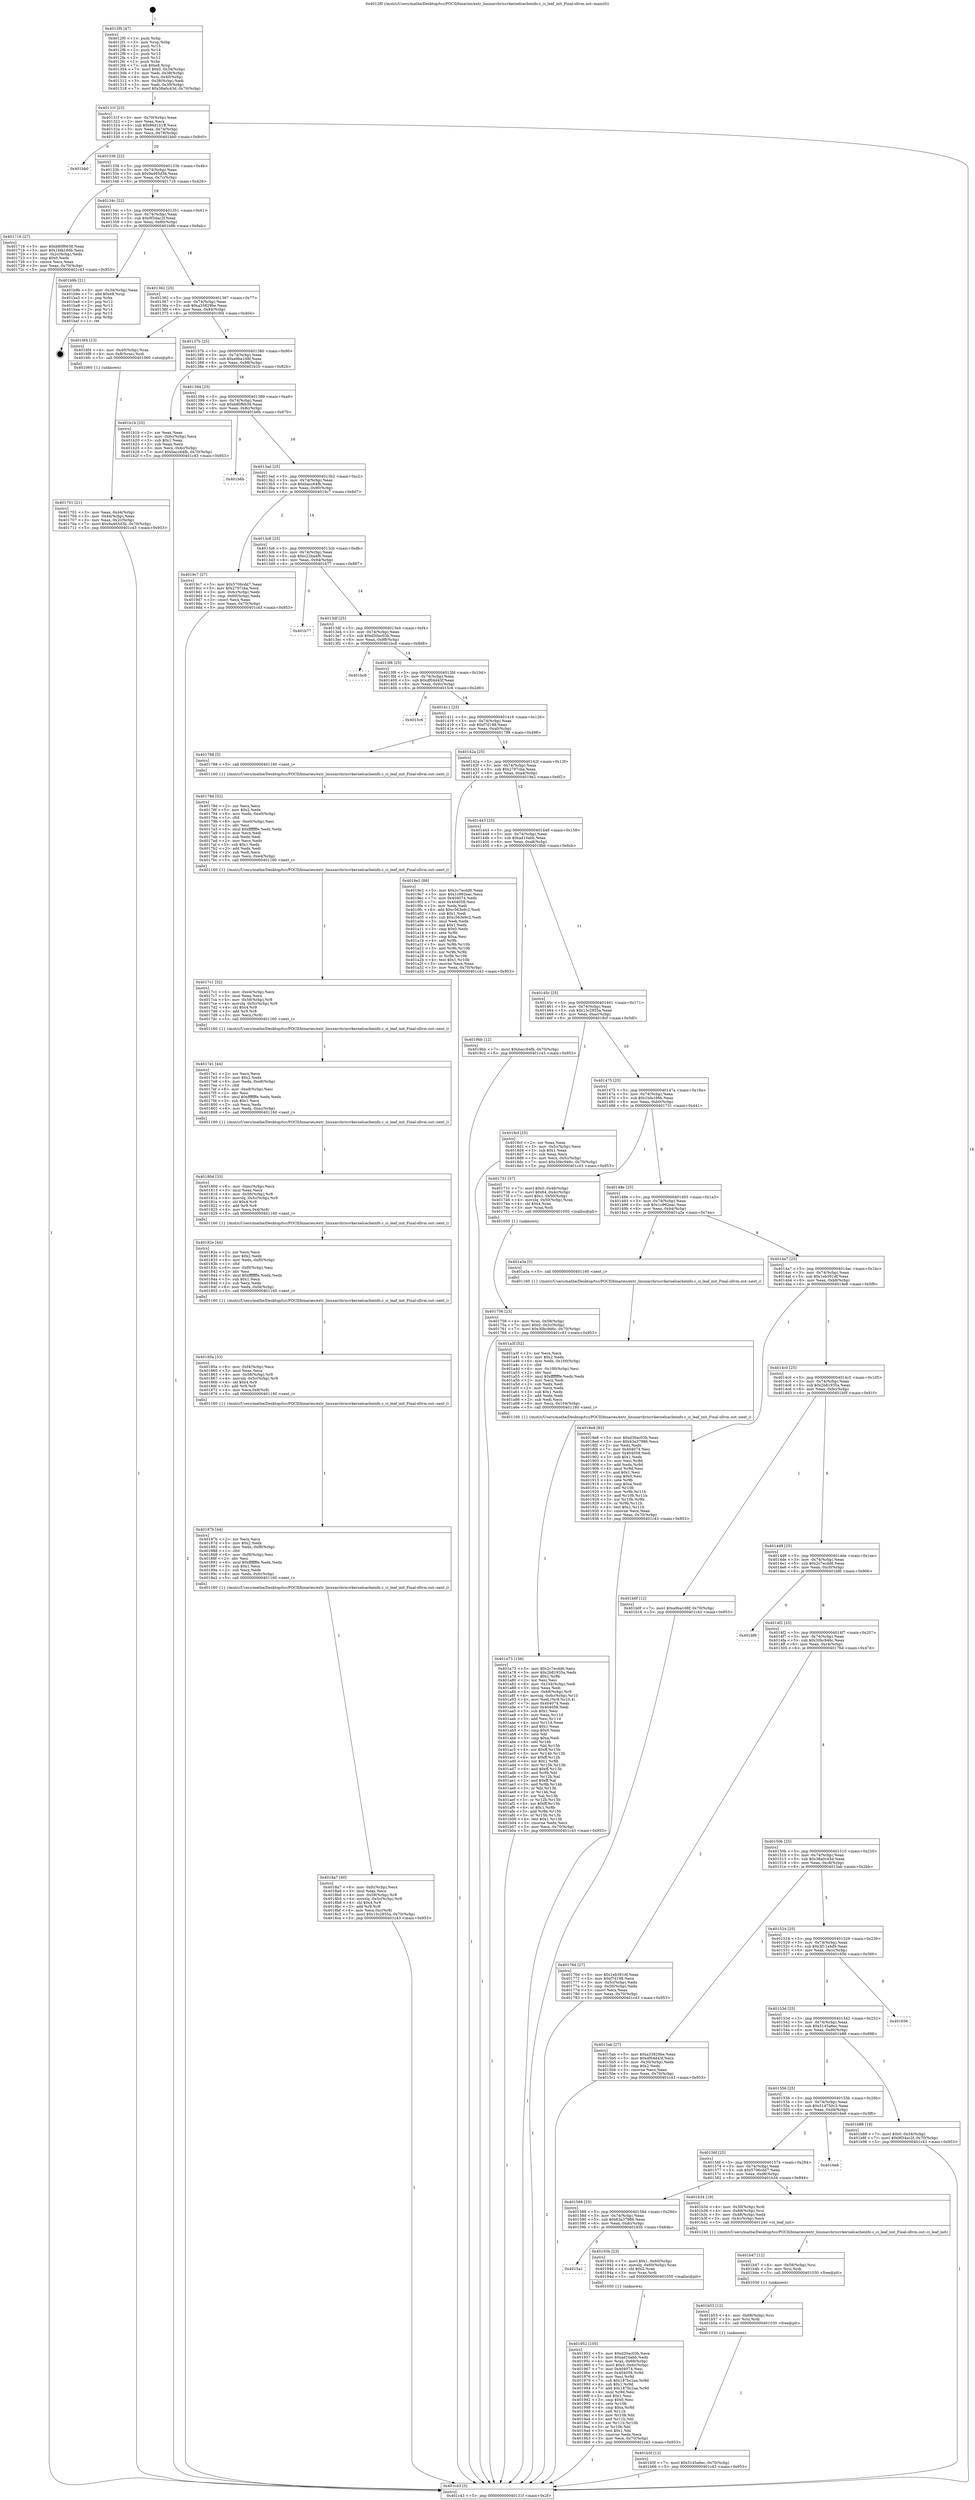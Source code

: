 digraph "0x4012f0" {
  label = "0x4012f0 (/mnt/c/Users/mathe/Desktop/tcc/POCII/binaries/extr_linuxarchriscvkernelcacheinfo.c_ci_leaf_init_Final-ollvm.out::main(0))"
  labelloc = "t"
  node[shape=record]

  Entry [label="",width=0.3,height=0.3,shape=circle,fillcolor=black,style=filled]
  "0x40131f" [label="{
     0x40131f [23]\l
     | [instrs]\l
     &nbsp;&nbsp;0x40131f \<+3\>: mov -0x70(%rbp),%eax\l
     &nbsp;&nbsp;0x401322 \<+2\>: mov %eax,%ecx\l
     &nbsp;&nbsp;0x401324 \<+6\>: sub $0x86d1b1ff,%ecx\l
     &nbsp;&nbsp;0x40132a \<+3\>: mov %eax,-0x74(%rbp)\l
     &nbsp;&nbsp;0x40132d \<+3\>: mov %ecx,-0x78(%rbp)\l
     &nbsp;&nbsp;0x401330 \<+6\>: je 0000000000401bb0 \<main+0x8c0\>\l
  }"]
  "0x401bb0" [label="{
     0x401bb0\l
  }", style=dashed]
  "0x401336" [label="{
     0x401336 [22]\l
     | [instrs]\l
     &nbsp;&nbsp;0x401336 \<+5\>: jmp 000000000040133b \<main+0x4b\>\l
     &nbsp;&nbsp;0x40133b \<+3\>: mov -0x74(%rbp),%eax\l
     &nbsp;&nbsp;0x40133e \<+5\>: sub $0x9a465d3b,%eax\l
     &nbsp;&nbsp;0x401343 \<+3\>: mov %eax,-0x7c(%rbp)\l
     &nbsp;&nbsp;0x401346 \<+6\>: je 0000000000401716 \<main+0x426\>\l
  }"]
  Exit [label="",width=0.3,height=0.3,shape=circle,fillcolor=black,style=filled,peripheries=2]
  "0x401716" [label="{
     0x401716 [27]\l
     | [instrs]\l
     &nbsp;&nbsp;0x401716 \<+5\>: mov $0xb80f6638,%eax\l
     &nbsp;&nbsp;0x40171b \<+5\>: mov $0x1bfa166b,%ecx\l
     &nbsp;&nbsp;0x401720 \<+3\>: mov -0x2c(%rbp),%edx\l
     &nbsp;&nbsp;0x401723 \<+3\>: cmp $0x0,%edx\l
     &nbsp;&nbsp;0x401726 \<+3\>: cmove %ecx,%eax\l
     &nbsp;&nbsp;0x401729 \<+3\>: mov %eax,-0x70(%rbp)\l
     &nbsp;&nbsp;0x40172c \<+5\>: jmp 0000000000401c43 \<main+0x953\>\l
  }"]
  "0x40134c" [label="{
     0x40134c [22]\l
     | [instrs]\l
     &nbsp;&nbsp;0x40134c \<+5\>: jmp 0000000000401351 \<main+0x61\>\l
     &nbsp;&nbsp;0x401351 \<+3\>: mov -0x74(%rbp),%eax\l
     &nbsp;&nbsp;0x401354 \<+5\>: sub $0x9f34ac2f,%eax\l
     &nbsp;&nbsp;0x401359 \<+3\>: mov %eax,-0x80(%rbp)\l
     &nbsp;&nbsp;0x40135c \<+6\>: je 0000000000401b9b \<main+0x8ab\>\l
  }"]
  "0x401b5f" [label="{
     0x401b5f [12]\l
     | [instrs]\l
     &nbsp;&nbsp;0x401b5f \<+7\>: movl $0x5145a6ec,-0x70(%rbp)\l
     &nbsp;&nbsp;0x401b66 \<+5\>: jmp 0000000000401c43 \<main+0x953\>\l
  }"]
  "0x401b9b" [label="{
     0x401b9b [21]\l
     | [instrs]\l
     &nbsp;&nbsp;0x401b9b \<+3\>: mov -0x34(%rbp),%eax\l
     &nbsp;&nbsp;0x401b9e \<+7\>: add $0xe8,%rsp\l
     &nbsp;&nbsp;0x401ba5 \<+1\>: pop %rbx\l
     &nbsp;&nbsp;0x401ba6 \<+2\>: pop %r12\l
     &nbsp;&nbsp;0x401ba8 \<+2\>: pop %r13\l
     &nbsp;&nbsp;0x401baa \<+2\>: pop %r14\l
     &nbsp;&nbsp;0x401bac \<+2\>: pop %r15\l
     &nbsp;&nbsp;0x401bae \<+1\>: pop %rbp\l
     &nbsp;&nbsp;0x401baf \<+1\>: ret\l
  }"]
  "0x401362" [label="{
     0x401362 [25]\l
     | [instrs]\l
     &nbsp;&nbsp;0x401362 \<+5\>: jmp 0000000000401367 \<main+0x77\>\l
     &nbsp;&nbsp;0x401367 \<+3\>: mov -0x74(%rbp),%eax\l
     &nbsp;&nbsp;0x40136a \<+5\>: sub $0xa33829be,%eax\l
     &nbsp;&nbsp;0x40136f \<+6\>: mov %eax,-0x84(%rbp)\l
     &nbsp;&nbsp;0x401375 \<+6\>: je 00000000004016f4 \<main+0x404\>\l
  }"]
  "0x401b53" [label="{
     0x401b53 [12]\l
     | [instrs]\l
     &nbsp;&nbsp;0x401b53 \<+4\>: mov -0x68(%rbp),%rsi\l
     &nbsp;&nbsp;0x401b57 \<+3\>: mov %rsi,%rdi\l
     &nbsp;&nbsp;0x401b5a \<+5\>: call 0000000000401030 \<free@plt\>\l
     | [calls]\l
     &nbsp;&nbsp;0x401030 \{1\} (unknown)\l
  }"]
  "0x4016f4" [label="{
     0x4016f4 [13]\l
     | [instrs]\l
     &nbsp;&nbsp;0x4016f4 \<+4\>: mov -0x40(%rbp),%rax\l
     &nbsp;&nbsp;0x4016f8 \<+4\>: mov 0x8(%rax),%rdi\l
     &nbsp;&nbsp;0x4016fc \<+5\>: call 0000000000401060 \<atoi@plt\>\l
     | [calls]\l
     &nbsp;&nbsp;0x401060 \{1\} (unknown)\l
  }"]
  "0x40137b" [label="{
     0x40137b [25]\l
     | [instrs]\l
     &nbsp;&nbsp;0x40137b \<+5\>: jmp 0000000000401380 \<main+0x90\>\l
     &nbsp;&nbsp;0x401380 \<+3\>: mov -0x74(%rbp),%eax\l
     &nbsp;&nbsp;0x401383 \<+5\>: sub $0xa9ba168f,%eax\l
     &nbsp;&nbsp;0x401388 \<+6\>: mov %eax,-0x88(%rbp)\l
     &nbsp;&nbsp;0x40138e \<+6\>: je 0000000000401b1b \<main+0x82b\>\l
  }"]
  "0x401b47" [label="{
     0x401b47 [12]\l
     | [instrs]\l
     &nbsp;&nbsp;0x401b47 \<+4\>: mov -0x58(%rbp),%rsi\l
     &nbsp;&nbsp;0x401b4b \<+3\>: mov %rsi,%rdi\l
     &nbsp;&nbsp;0x401b4e \<+5\>: call 0000000000401030 \<free@plt\>\l
     | [calls]\l
     &nbsp;&nbsp;0x401030 \{1\} (unknown)\l
  }"]
  "0x401b1b" [label="{
     0x401b1b [25]\l
     | [instrs]\l
     &nbsp;&nbsp;0x401b1b \<+2\>: xor %eax,%eax\l
     &nbsp;&nbsp;0x401b1d \<+3\>: mov -0x6c(%rbp),%ecx\l
     &nbsp;&nbsp;0x401b20 \<+3\>: sub $0x1,%eax\l
     &nbsp;&nbsp;0x401b23 \<+2\>: sub %eax,%ecx\l
     &nbsp;&nbsp;0x401b25 \<+3\>: mov %ecx,-0x6c(%rbp)\l
     &nbsp;&nbsp;0x401b28 \<+7\>: movl $0xbacc64fb,-0x70(%rbp)\l
     &nbsp;&nbsp;0x401b2f \<+5\>: jmp 0000000000401c43 \<main+0x953\>\l
  }"]
  "0x401394" [label="{
     0x401394 [25]\l
     | [instrs]\l
     &nbsp;&nbsp;0x401394 \<+5\>: jmp 0000000000401399 \<main+0xa9\>\l
     &nbsp;&nbsp;0x401399 \<+3\>: mov -0x74(%rbp),%eax\l
     &nbsp;&nbsp;0x40139c \<+5\>: sub $0xb80f6638,%eax\l
     &nbsp;&nbsp;0x4013a1 \<+6\>: mov %eax,-0x8c(%rbp)\l
     &nbsp;&nbsp;0x4013a7 \<+6\>: je 0000000000401b6b \<main+0x87b\>\l
  }"]
  "0x401a73" [label="{
     0x401a73 [156]\l
     | [instrs]\l
     &nbsp;&nbsp;0x401a73 \<+5\>: mov $0x2c7ecdd6,%ecx\l
     &nbsp;&nbsp;0x401a78 \<+5\>: mov $0x2b81935a,%edx\l
     &nbsp;&nbsp;0x401a7d \<+3\>: mov $0x1,%r8b\l
     &nbsp;&nbsp;0x401a80 \<+2\>: xor %esi,%esi\l
     &nbsp;&nbsp;0x401a82 \<+6\>: mov -0x104(%rbp),%edi\l
     &nbsp;&nbsp;0x401a88 \<+3\>: imul %eax,%edi\l
     &nbsp;&nbsp;0x401a8b \<+4\>: mov -0x68(%rbp),%r9\l
     &nbsp;&nbsp;0x401a8f \<+4\>: movslq -0x6c(%rbp),%r10\l
     &nbsp;&nbsp;0x401a93 \<+4\>: mov %edi,(%r9,%r10,4)\l
     &nbsp;&nbsp;0x401a97 \<+7\>: mov 0x404074,%eax\l
     &nbsp;&nbsp;0x401a9e \<+7\>: mov 0x404058,%edi\l
     &nbsp;&nbsp;0x401aa5 \<+3\>: sub $0x1,%esi\l
     &nbsp;&nbsp;0x401aa8 \<+3\>: mov %eax,%r11d\l
     &nbsp;&nbsp;0x401aab \<+3\>: add %esi,%r11d\l
     &nbsp;&nbsp;0x401aae \<+4\>: imul %r11d,%eax\l
     &nbsp;&nbsp;0x401ab2 \<+3\>: and $0x1,%eax\l
     &nbsp;&nbsp;0x401ab5 \<+3\>: cmp $0x0,%eax\l
     &nbsp;&nbsp;0x401ab8 \<+3\>: sete %bl\l
     &nbsp;&nbsp;0x401abb \<+3\>: cmp $0xa,%edi\l
     &nbsp;&nbsp;0x401abe \<+4\>: setl %r14b\l
     &nbsp;&nbsp;0x401ac2 \<+3\>: mov %bl,%r15b\l
     &nbsp;&nbsp;0x401ac5 \<+4\>: xor $0xff,%r15b\l
     &nbsp;&nbsp;0x401ac9 \<+3\>: mov %r14b,%r12b\l
     &nbsp;&nbsp;0x401acc \<+4\>: xor $0xff,%r12b\l
     &nbsp;&nbsp;0x401ad0 \<+4\>: xor $0x1,%r8b\l
     &nbsp;&nbsp;0x401ad4 \<+3\>: mov %r15b,%r13b\l
     &nbsp;&nbsp;0x401ad7 \<+4\>: and $0xff,%r13b\l
     &nbsp;&nbsp;0x401adb \<+3\>: and %r8b,%bl\l
     &nbsp;&nbsp;0x401ade \<+3\>: mov %r12b,%al\l
     &nbsp;&nbsp;0x401ae1 \<+2\>: and $0xff,%al\l
     &nbsp;&nbsp;0x401ae3 \<+3\>: and %r8b,%r14b\l
     &nbsp;&nbsp;0x401ae6 \<+3\>: or %bl,%r13b\l
     &nbsp;&nbsp;0x401ae9 \<+3\>: or %r14b,%al\l
     &nbsp;&nbsp;0x401aec \<+3\>: xor %al,%r13b\l
     &nbsp;&nbsp;0x401aef \<+3\>: or %r12b,%r15b\l
     &nbsp;&nbsp;0x401af2 \<+4\>: xor $0xff,%r15b\l
     &nbsp;&nbsp;0x401af6 \<+4\>: or $0x1,%r8b\l
     &nbsp;&nbsp;0x401afa \<+3\>: and %r8b,%r15b\l
     &nbsp;&nbsp;0x401afd \<+3\>: or %r15b,%r13b\l
     &nbsp;&nbsp;0x401b00 \<+4\>: test $0x1,%r13b\l
     &nbsp;&nbsp;0x401b04 \<+3\>: cmovne %edx,%ecx\l
     &nbsp;&nbsp;0x401b07 \<+3\>: mov %ecx,-0x70(%rbp)\l
     &nbsp;&nbsp;0x401b0a \<+5\>: jmp 0000000000401c43 \<main+0x953\>\l
  }"]
  "0x401b6b" [label="{
     0x401b6b\l
  }", style=dashed]
  "0x4013ad" [label="{
     0x4013ad [25]\l
     | [instrs]\l
     &nbsp;&nbsp;0x4013ad \<+5\>: jmp 00000000004013b2 \<main+0xc2\>\l
     &nbsp;&nbsp;0x4013b2 \<+3\>: mov -0x74(%rbp),%eax\l
     &nbsp;&nbsp;0x4013b5 \<+5\>: sub $0xbacc64fb,%eax\l
     &nbsp;&nbsp;0x4013ba \<+6\>: mov %eax,-0x90(%rbp)\l
     &nbsp;&nbsp;0x4013c0 \<+6\>: je 00000000004019c7 \<main+0x6d7\>\l
  }"]
  "0x401a3f" [label="{
     0x401a3f [52]\l
     | [instrs]\l
     &nbsp;&nbsp;0x401a3f \<+2\>: xor %ecx,%ecx\l
     &nbsp;&nbsp;0x401a41 \<+5\>: mov $0x2,%edx\l
     &nbsp;&nbsp;0x401a46 \<+6\>: mov %edx,-0x100(%rbp)\l
     &nbsp;&nbsp;0x401a4c \<+1\>: cltd\l
     &nbsp;&nbsp;0x401a4d \<+6\>: mov -0x100(%rbp),%esi\l
     &nbsp;&nbsp;0x401a53 \<+2\>: idiv %esi\l
     &nbsp;&nbsp;0x401a55 \<+6\>: imul $0xfffffffe,%edx,%edx\l
     &nbsp;&nbsp;0x401a5b \<+2\>: mov %ecx,%edi\l
     &nbsp;&nbsp;0x401a5d \<+2\>: sub %edx,%edi\l
     &nbsp;&nbsp;0x401a5f \<+2\>: mov %ecx,%edx\l
     &nbsp;&nbsp;0x401a61 \<+3\>: sub $0x1,%edx\l
     &nbsp;&nbsp;0x401a64 \<+2\>: add %edx,%edi\l
     &nbsp;&nbsp;0x401a66 \<+2\>: sub %edi,%ecx\l
     &nbsp;&nbsp;0x401a68 \<+6\>: mov %ecx,-0x104(%rbp)\l
     &nbsp;&nbsp;0x401a6e \<+5\>: call 0000000000401160 \<next_i\>\l
     | [calls]\l
     &nbsp;&nbsp;0x401160 \{1\} (/mnt/c/Users/mathe/Desktop/tcc/POCII/binaries/extr_linuxarchriscvkernelcacheinfo.c_ci_leaf_init_Final-ollvm.out::next_i)\l
  }"]
  "0x4019c7" [label="{
     0x4019c7 [27]\l
     | [instrs]\l
     &nbsp;&nbsp;0x4019c7 \<+5\>: mov $0x5706cdd7,%eax\l
     &nbsp;&nbsp;0x4019cc \<+5\>: mov $0x2797cba,%ecx\l
     &nbsp;&nbsp;0x4019d1 \<+3\>: mov -0x6c(%rbp),%edx\l
     &nbsp;&nbsp;0x4019d4 \<+3\>: cmp -0x60(%rbp),%edx\l
     &nbsp;&nbsp;0x4019d7 \<+3\>: cmovl %ecx,%eax\l
     &nbsp;&nbsp;0x4019da \<+3\>: mov %eax,-0x70(%rbp)\l
     &nbsp;&nbsp;0x4019dd \<+5\>: jmp 0000000000401c43 \<main+0x953\>\l
  }"]
  "0x4013c6" [label="{
     0x4013c6 [25]\l
     | [instrs]\l
     &nbsp;&nbsp;0x4013c6 \<+5\>: jmp 00000000004013cb \<main+0xdb\>\l
     &nbsp;&nbsp;0x4013cb \<+3\>: mov -0x74(%rbp),%eax\l
     &nbsp;&nbsp;0x4013ce \<+5\>: sub $0xc22ba4f6,%eax\l
     &nbsp;&nbsp;0x4013d3 \<+6\>: mov %eax,-0x94(%rbp)\l
     &nbsp;&nbsp;0x4013d9 \<+6\>: je 0000000000401b77 \<main+0x887\>\l
  }"]
  "0x401952" [label="{
     0x401952 [105]\l
     | [instrs]\l
     &nbsp;&nbsp;0x401952 \<+5\>: mov $0xd30ac03b,%ecx\l
     &nbsp;&nbsp;0x401957 \<+5\>: mov $0xad10abb,%edx\l
     &nbsp;&nbsp;0x40195c \<+4\>: mov %rax,-0x68(%rbp)\l
     &nbsp;&nbsp;0x401960 \<+7\>: movl $0x0,-0x6c(%rbp)\l
     &nbsp;&nbsp;0x401967 \<+7\>: mov 0x404074,%esi\l
     &nbsp;&nbsp;0x40196e \<+8\>: mov 0x404058,%r8d\l
     &nbsp;&nbsp;0x401976 \<+3\>: mov %esi,%r9d\l
     &nbsp;&nbsp;0x401979 \<+7\>: sub $0x187bc2aa,%r9d\l
     &nbsp;&nbsp;0x401980 \<+4\>: sub $0x1,%r9d\l
     &nbsp;&nbsp;0x401984 \<+7\>: add $0x187bc2aa,%r9d\l
     &nbsp;&nbsp;0x40198b \<+4\>: imul %r9d,%esi\l
     &nbsp;&nbsp;0x40198f \<+3\>: and $0x1,%esi\l
     &nbsp;&nbsp;0x401992 \<+3\>: cmp $0x0,%esi\l
     &nbsp;&nbsp;0x401995 \<+4\>: sete %r10b\l
     &nbsp;&nbsp;0x401999 \<+4\>: cmp $0xa,%r8d\l
     &nbsp;&nbsp;0x40199d \<+4\>: setl %r11b\l
     &nbsp;&nbsp;0x4019a1 \<+3\>: mov %r10b,%bl\l
     &nbsp;&nbsp;0x4019a4 \<+3\>: and %r11b,%bl\l
     &nbsp;&nbsp;0x4019a7 \<+3\>: xor %r11b,%r10b\l
     &nbsp;&nbsp;0x4019aa \<+3\>: or %r10b,%bl\l
     &nbsp;&nbsp;0x4019ad \<+3\>: test $0x1,%bl\l
     &nbsp;&nbsp;0x4019b0 \<+3\>: cmovne %edx,%ecx\l
     &nbsp;&nbsp;0x4019b3 \<+3\>: mov %ecx,-0x70(%rbp)\l
     &nbsp;&nbsp;0x4019b6 \<+5\>: jmp 0000000000401c43 \<main+0x953\>\l
  }"]
  "0x401b77" [label="{
     0x401b77\l
  }", style=dashed]
  "0x4013df" [label="{
     0x4013df [25]\l
     | [instrs]\l
     &nbsp;&nbsp;0x4013df \<+5\>: jmp 00000000004013e4 \<main+0xf4\>\l
     &nbsp;&nbsp;0x4013e4 \<+3\>: mov -0x74(%rbp),%eax\l
     &nbsp;&nbsp;0x4013e7 \<+5\>: sub $0xd30ac03b,%eax\l
     &nbsp;&nbsp;0x4013ec \<+6\>: mov %eax,-0x98(%rbp)\l
     &nbsp;&nbsp;0x4013f2 \<+6\>: je 0000000000401bc8 \<main+0x8d8\>\l
  }"]
  "0x4015a1" [label="{
     0x4015a1\l
  }", style=dashed]
  "0x401bc8" [label="{
     0x401bc8\l
  }", style=dashed]
  "0x4013f8" [label="{
     0x4013f8 [25]\l
     | [instrs]\l
     &nbsp;&nbsp;0x4013f8 \<+5\>: jmp 00000000004013fd \<main+0x10d\>\l
     &nbsp;&nbsp;0x4013fd \<+3\>: mov -0x74(%rbp),%eax\l
     &nbsp;&nbsp;0x401400 \<+5\>: sub $0xdf04d43f,%eax\l
     &nbsp;&nbsp;0x401405 \<+6\>: mov %eax,-0x9c(%rbp)\l
     &nbsp;&nbsp;0x40140b \<+6\>: je 00000000004015c6 \<main+0x2d6\>\l
  }"]
  "0x40193b" [label="{
     0x40193b [23]\l
     | [instrs]\l
     &nbsp;&nbsp;0x40193b \<+7\>: movl $0x1,-0x60(%rbp)\l
     &nbsp;&nbsp;0x401942 \<+4\>: movslq -0x60(%rbp),%rax\l
     &nbsp;&nbsp;0x401946 \<+4\>: shl $0x2,%rax\l
     &nbsp;&nbsp;0x40194a \<+3\>: mov %rax,%rdi\l
     &nbsp;&nbsp;0x40194d \<+5\>: call 0000000000401050 \<malloc@plt\>\l
     | [calls]\l
     &nbsp;&nbsp;0x401050 \{1\} (unknown)\l
  }"]
  "0x4015c6" [label="{
     0x4015c6\l
  }", style=dashed]
  "0x401411" [label="{
     0x401411 [25]\l
     | [instrs]\l
     &nbsp;&nbsp;0x401411 \<+5\>: jmp 0000000000401416 \<main+0x126\>\l
     &nbsp;&nbsp;0x401416 \<+3\>: mov -0x74(%rbp),%eax\l
     &nbsp;&nbsp;0x401419 \<+5\>: sub $0xf7d198,%eax\l
     &nbsp;&nbsp;0x40141e \<+6\>: mov %eax,-0xa0(%rbp)\l
     &nbsp;&nbsp;0x401424 \<+6\>: je 0000000000401788 \<main+0x498\>\l
  }"]
  "0x401588" [label="{
     0x401588 [25]\l
     | [instrs]\l
     &nbsp;&nbsp;0x401588 \<+5\>: jmp 000000000040158d \<main+0x29d\>\l
     &nbsp;&nbsp;0x40158d \<+3\>: mov -0x74(%rbp),%eax\l
     &nbsp;&nbsp;0x401590 \<+5\>: sub $0x63a37986,%eax\l
     &nbsp;&nbsp;0x401595 \<+6\>: mov %eax,-0xdc(%rbp)\l
     &nbsp;&nbsp;0x40159b \<+6\>: je 000000000040193b \<main+0x64b\>\l
  }"]
  "0x401788" [label="{
     0x401788 [5]\l
     | [instrs]\l
     &nbsp;&nbsp;0x401788 \<+5\>: call 0000000000401160 \<next_i\>\l
     | [calls]\l
     &nbsp;&nbsp;0x401160 \{1\} (/mnt/c/Users/mathe/Desktop/tcc/POCII/binaries/extr_linuxarchriscvkernelcacheinfo.c_ci_leaf_init_Final-ollvm.out::next_i)\l
  }"]
  "0x40142a" [label="{
     0x40142a [25]\l
     | [instrs]\l
     &nbsp;&nbsp;0x40142a \<+5\>: jmp 000000000040142f \<main+0x13f\>\l
     &nbsp;&nbsp;0x40142f \<+3\>: mov -0x74(%rbp),%eax\l
     &nbsp;&nbsp;0x401432 \<+5\>: sub $0x2797cba,%eax\l
     &nbsp;&nbsp;0x401437 \<+6\>: mov %eax,-0xa4(%rbp)\l
     &nbsp;&nbsp;0x40143d \<+6\>: je 00000000004019e2 \<main+0x6f2\>\l
  }"]
  "0x401b34" [label="{
     0x401b34 [19]\l
     | [instrs]\l
     &nbsp;&nbsp;0x401b34 \<+4\>: mov -0x58(%rbp),%rdi\l
     &nbsp;&nbsp;0x401b38 \<+4\>: mov -0x68(%rbp),%rsi\l
     &nbsp;&nbsp;0x401b3c \<+3\>: mov -0x48(%rbp),%edx\l
     &nbsp;&nbsp;0x401b3f \<+3\>: mov -0x4c(%rbp),%ecx\l
     &nbsp;&nbsp;0x401b42 \<+5\>: call 0000000000401240 \<ci_leaf_init\>\l
     | [calls]\l
     &nbsp;&nbsp;0x401240 \{1\} (/mnt/c/Users/mathe/Desktop/tcc/POCII/binaries/extr_linuxarchriscvkernelcacheinfo.c_ci_leaf_init_Final-ollvm.out::ci_leaf_init)\l
  }"]
  "0x4019e2" [label="{
     0x4019e2 [88]\l
     | [instrs]\l
     &nbsp;&nbsp;0x4019e2 \<+5\>: mov $0x2c7ecdd6,%eax\l
     &nbsp;&nbsp;0x4019e7 \<+5\>: mov $0x1c992eac,%ecx\l
     &nbsp;&nbsp;0x4019ec \<+7\>: mov 0x404074,%edx\l
     &nbsp;&nbsp;0x4019f3 \<+7\>: mov 0x404058,%esi\l
     &nbsp;&nbsp;0x4019fa \<+2\>: mov %edx,%edi\l
     &nbsp;&nbsp;0x4019fc \<+6\>: add $0xc563e9c2,%edi\l
     &nbsp;&nbsp;0x401a02 \<+3\>: sub $0x1,%edi\l
     &nbsp;&nbsp;0x401a05 \<+6\>: sub $0xc563e9c2,%edi\l
     &nbsp;&nbsp;0x401a0b \<+3\>: imul %edi,%edx\l
     &nbsp;&nbsp;0x401a0e \<+3\>: and $0x1,%edx\l
     &nbsp;&nbsp;0x401a11 \<+3\>: cmp $0x0,%edx\l
     &nbsp;&nbsp;0x401a14 \<+4\>: sete %r8b\l
     &nbsp;&nbsp;0x401a18 \<+3\>: cmp $0xa,%esi\l
     &nbsp;&nbsp;0x401a1b \<+4\>: setl %r9b\l
     &nbsp;&nbsp;0x401a1f \<+3\>: mov %r8b,%r10b\l
     &nbsp;&nbsp;0x401a22 \<+3\>: and %r9b,%r10b\l
     &nbsp;&nbsp;0x401a25 \<+3\>: xor %r9b,%r8b\l
     &nbsp;&nbsp;0x401a28 \<+3\>: or %r8b,%r10b\l
     &nbsp;&nbsp;0x401a2b \<+4\>: test $0x1,%r10b\l
     &nbsp;&nbsp;0x401a2f \<+3\>: cmovne %ecx,%eax\l
     &nbsp;&nbsp;0x401a32 \<+3\>: mov %eax,-0x70(%rbp)\l
     &nbsp;&nbsp;0x401a35 \<+5\>: jmp 0000000000401c43 \<main+0x953\>\l
  }"]
  "0x401443" [label="{
     0x401443 [25]\l
     | [instrs]\l
     &nbsp;&nbsp;0x401443 \<+5\>: jmp 0000000000401448 \<main+0x158\>\l
     &nbsp;&nbsp;0x401448 \<+3\>: mov -0x74(%rbp),%eax\l
     &nbsp;&nbsp;0x40144b \<+5\>: sub $0xad10abb,%eax\l
     &nbsp;&nbsp;0x401450 \<+6\>: mov %eax,-0xa8(%rbp)\l
     &nbsp;&nbsp;0x401456 \<+6\>: je 00000000004019bb \<main+0x6cb\>\l
  }"]
  "0x40156f" [label="{
     0x40156f [25]\l
     | [instrs]\l
     &nbsp;&nbsp;0x40156f \<+5\>: jmp 0000000000401574 \<main+0x284\>\l
     &nbsp;&nbsp;0x401574 \<+3\>: mov -0x74(%rbp),%eax\l
     &nbsp;&nbsp;0x401577 \<+5\>: sub $0x5706cdd7,%eax\l
     &nbsp;&nbsp;0x40157c \<+6\>: mov %eax,-0xd8(%rbp)\l
     &nbsp;&nbsp;0x401582 \<+6\>: je 0000000000401b34 \<main+0x844\>\l
  }"]
  "0x4019bb" [label="{
     0x4019bb [12]\l
     | [instrs]\l
     &nbsp;&nbsp;0x4019bb \<+7\>: movl $0xbacc64fb,-0x70(%rbp)\l
     &nbsp;&nbsp;0x4019c2 \<+5\>: jmp 0000000000401c43 \<main+0x953\>\l
  }"]
  "0x40145c" [label="{
     0x40145c [25]\l
     | [instrs]\l
     &nbsp;&nbsp;0x40145c \<+5\>: jmp 0000000000401461 \<main+0x171\>\l
     &nbsp;&nbsp;0x401461 \<+3\>: mov -0x74(%rbp),%eax\l
     &nbsp;&nbsp;0x401464 \<+5\>: sub $0x15c2855a,%eax\l
     &nbsp;&nbsp;0x401469 \<+6\>: mov %eax,-0xac(%rbp)\l
     &nbsp;&nbsp;0x40146f \<+6\>: je 00000000004018cf \<main+0x5df\>\l
  }"]
  "0x4016e8" [label="{
     0x4016e8\l
  }", style=dashed]
  "0x4018cf" [label="{
     0x4018cf [25]\l
     | [instrs]\l
     &nbsp;&nbsp;0x4018cf \<+2\>: xor %eax,%eax\l
     &nbsp;&nbsp;0x4018d1 \<+3\>: mov -0x5c(%rbp),%ecx\l
     &nbsp;&nbsp;0x4018d4 \<+3\>: sub $0x1,%eax\l
     &nbsp;&nbsp;0x4018d7 \<+2\>: sub %eax,%ecx\l
     &nbsp;&nbsp;0x4018d9 \<+3\>: mov %ecx,-0x5c(%rbp)\l
     &nbsp;&nbsp;0x4018dc \<+7\>: movl $0x30bc946c,-0x70(%rbp)\l
     &nbsp;&nbsp;0x4018e3 \<+5\>: jmp 0000000000401c43 \<main+0x953\>\l
  }"]
  "0x401475" [label="{
     0x401475 [25]\l
     | [instrs]\l
     &nbsp;&nbsp;0x401475 \<+5\>: jmp 000000000040147a \<main+0x18a\>\l
     &nbsp;&nbsp;0x40147a \<+3\>: mov -0x74(%rbp),%eax\l
     &nbsp;&nbsp;0x40147d \<+5\>: sub $0x1bfa166b,%eax\l
     &nbsp;&nbsp;0x401482 \<+6\>: mov %eax,-0xb0(%rbp)\l
     &nbsp;&nbsp;0x401488 \<+6\>: je 0000000000401731 \<main+0x441\>\l
  }"]
  "0x401556" [label="{
     0x401556 [25]\l
     | [instrs]\l
     &nbsp;&nbsp;0x401556 \<+5\>: jmp 000000000040155b \<main+0x26b\>\l
     &nbsp;&nbsp;0x40155b \<+3\>: mov -0x74(%rbp),%eax\l
     &nbsp;&nbsp;0x40155e \<+5\>: sub $0x51d750c3,%eax\l
     &nbsp;&nbsp;0x401563 \<+6\>: mov %eax,-0xd4(%rbp)\l
     &nbsp;&nbsp;0x401569 \<+6\>: je 00000000004016e8 \<main+0x3f8\>\l
  }"]
  "0x401731" [label="{
     0x401731 [37]\l
     | [instrs]\l
     &nbsp;&nbsp;0x401731 \<+7\>: movl $0x0,-0x48(%rbp)\l
     &nbsp;&nbsp;0x401738 \<+7\>: movl $0x64,-0x4c(%rbp)\l
     &nbsp;&nbsp;0x40173f \<+7\>: movl $0x1,-0x50(%rbp)\l
     &nbsp;&nbsp;0x401746 \<+4\>: movslq -0x50(%rbp),%rax\l
     &nbsp;&nbsp;0x40174a \<+4\>: shl $0x4,%rax\l
     &nbsp;&nbsp;0x40174e \<+3\>: mov %rax,%rdi\l
     &nbsp;&nbsp;0x401751 \<+5\>: call 0000000000401050 \<malloc@plt\>\l
     | [calls]\l
     &nbsp;&nbsp;0x401050 \{1\} (unknown)\l
  }"]
  "0x40148e" [label="{
     0x40148e [25]\l
     | [instrs]\l
     &nbsp;&nbsp;0x40148e \<+5\>: jmp 0000000000401493 \<main+0x1a3\>\l
     &nbsp;&nbsp;0x401493 \<+3\>: mov -0x74(%rbp),%eax\l
     &nbsp;&nbsp;0x401496 \<+5\>: sub $0x1c992eac,%eax\l
     &nbsp;&nbsp;0x40149b \<+6\>: mov %eax,-0xb4(%rbp)\l
     &nbsp;&nbsp;0x4014a1 \<+6\>: je 0000000000401a3a \<main+0x74a\>\l
  }"]
  "0x401b88" [label="{
     0x401b88 [19]\l
     | [instrs]\l
     &nbsp;&nbsp;0x401b88 \<+7\>: movl $0x0,-0x34(%rbp)\l
     &nbsp;&nbsp;0x401b8f \<+7\>: movl $0x9f34ac2f,-0x70(%rbp)\l
     &nbsp;&nbsp;0x401b96 \<+5\>: jmp 0000000000401c43 \<main+0x953\>\l
  }"]
  "0x401a3a" [label="{
     0x401a3a [5]\l
     | [instrs]\l
     &nbsp;&nbsp;0x401a3a \<+5\>: call 0000000000401160 \<next_i\>\l
     | [calls]\l
     &nbsp;&nbsp;0x401160 \{1\} (/mnt/c/Users/mathe/Desktop/tcc/POCII/binaries/extr_linuxarchriscvkernelcacheinfo.c_ci_leaf_init_Final-ollvm.out::next_i)\l
  }"]
  "0x4014a7" [label="{
     0x4014a7 [25]\l
     | [instrs]\l
     &nbsp;&nbsp;0x4014a7 \<+5\>: jmp 00000000004014ac \<main+0x1bc\>\l
     &nbsp;&nbsp;0x4014ac \<+3\>: mov -0x74(%rbp),%eax\l
     &nbsp;&nbsp;0x4014af \<+5\>: sub $0x1eb391df,%eax\l
     &nbsp;&nbsp;0x4014b4 \<+6\>: mov %eax,-0xb8(%rbp)\l
     &nbsp;&nbsp;0x4014ba \<+6\>: je 00000000004018e8 \<main+0x5f8\>\l
  }"]
  "0x40153d" [label="{
     0x40153d [25]\l
     | [instrs]\l
     &nbsp;&nbsp;0x40153d \<+5\>: jmp 0000000000401542 \<main+0x252\>\l
     &nbsp;&nbsp;0x401542 \<+3\>: mov -0x74(%rbp),%eax\l
     &nbsp;&nbsp;0x401545 \<+5\>: sub $0x5145a6ec,%eax\l
     &nbsp;&nbsp;0x40154a \<+6\>: mov %eax,-0xd0(%rbp)\l
     &nbsp;&nbsp;0x401550 \<+6\>: je 0000000000401b88 \<main+0x898\>\l
  }"]
  "0x4018e8" [label="{
     0x4018e8 [83]\l
     | [instrs]\l
     &nbsp;&nbsp;0x4018e8 \<+5\>: mov $0xd30ac03b,%eax\l
     &nbsp;&nbsp;0x4018ed \<+5\>: mov $0x63a37986,%ecx\l
     &nbsp;&nbsp;0x4018f2 \<+2\>: xor %edx,%edx\l
     &nbsp;&nbsp;0x4018f4 \<+7\>: mov 0x404074,%esi\l
     &nbsp;&nbsp;0x4018fb \<+7\>: mov 0x404058,%edi\l
     &nbsp;&nbsp;0x401902 \<+3\>: sub $0x1,%edx\l
     &nbsp;&nbsp;0x401905 \<+3\>: mov %esi,%r8d\l
     &nbsp;&nbsp;0x401908 \<+3\>: add %edx,%r8d\l
     &nbsp;&nbsp;0x40190b \<+4\>: imul %r8d,%esi\l
     &nbsp;&nbsp;0x40190f \<+3\>: and $0x1,%esi\l
     &nbsp;&nbsp;0x401912 \<+3\>: cmp $0x0,%esi\l
     &nbsp;&nbsp;0x401915 \<+4\>: sete %r9b\l
     &nbsp;&nbsp;0x401919 \<+3\>: cmp $0xa,%edi\l
     &nbsp;&nbsp;0x40191c \<+4\>: setl %r10b\l
     &nbsp;&nbsp;0x401920 \<+3\>: mov %r9b,%r11b\l
     &nbsp;&nbsp;0x401923 \<+3\>: and %r10b,%r11b\l
     &nbsp;&nbsp;0x401926 \<+3\>: xor %r10b,%r9b\l
     &nbsp;&nbsp;0x401929 \<+3\>: or %r9b,%r11b\l
     &nbsp;&nbsp;0x40192c \<+4\>: test $0x1,%r11b\l
     &nbsp;&nbsp;0x401930 \<+3\>: cmovne %ecx,%eax\l
     &nbsp;&nbsp;0x401933 \<+3\>: mov %eax,-0x70(%rbp)\l
     &nbsp;&nbsp;0x401936 \<+5\>: jmp 0000000000401c43 \<main+0x953\>\l
  }"]
  "0x4014c0" [label="{
     0x4014c0 [25]\l
     | [instrs]\l
     &nbsp;&nbsp;0x4014c0 \<+5\>: jmp 00000000004014c5 \<main+0x1d5\>\l
     &nbsp;&nbsp;0x4014c5 \<+3\>: mov -0x74(%rbp),%eax\l
     &nbsp;&nbsp;0x4014c8 \<+5\>: sub $0x2b81935a,%eax\l
     &nbsp;&nbsp;0x4014cd \<+6\>: mov %eax,-0xbc(%rbp)\l
     &nbsp;&nbsp;0x4014d3 \<+6\>: je 0000000000401b0f \<main+0x81f\>\l
  }"]
  "0x401656" [label="{
     0x401656\l
  }", style=dashed]
  "0x401b0f" [label="{
     0x401b0f [12]\l
     | [instrs]\l
     &nbsp;&nbsp;0x401b0f \<+7\>: movl $0xa9ba168f,-0x70(%rbp)\l
     &nbsp;&nbsp;0x401b16 \<+5\>: jmp 0000000000401c43 \<main+0x953\>\l
  }"]
  "0x4014d9" [label="{
     0x4014d9 [25]\l
     | [instrs]\l
     &nbsp;&nbsp;0x4014d9 \<+5\>: jmp 00000000004014de \<main+0x1ee\>\l
     &nbsp;&nbsp;0x4014de \<+3\>: mov -0x74(%rbp),%eax\l
     &nbsp;&nbsp;0x4014e1 \<+5\>: sub $0x2c7ecdd6,%eax\l
     &nbsp;&nbsp;0x4014e6 \<+6\>: mov %eax,-0xc0(%rbp)\l
     &nbsp;&nbsp;0x4014ec \<+6\>: je 0000000000401bf6 \<main+0x906\>\l
  }"]
  "0x4018a7" [label="{
     0x4018a7 [40]\l
     | [instrs]\l
     &nbsp;&nbsp;0x4018a7 \<+6\>: mov -0xfc(%rbp),%ecx\l
     &nbsp;&nbsp;0x4018ad \<+3\>: imul %eax,%ecx\l
     &nbsp;&nbsp;0x4018b0 \<+4\>: mov -0x58(%rbp),%r8\l
     &nbsp;&nbsp;0x4018b4 \<+4\>: movslq -0x5c(%rbp),%r9\l
     &nbsp;&nbsp;0x4018b8 \<+4\>: shl $0x4,%r9\l
     &nbsp;&nbsp;0x4018bc \<+3\>: add %r9,%r8\l
     &nbsp;&nbsp;0x4018bf \<+4\>: mov %ecx,0xc(%r8)\l
     &nbsp;&nbsp;0x4018c3 \<+7\>: movl $0x15c2855a,-0x70(%rbp)\l
     &nbsp;&nbsp;0x4018ca \<+5\>: jmp 0000000000401c43 \<main+0x953\>\l
  }"]
  "0x401bf6" [label="{
     0x401bf6\l
  }", style=dashed]
  "0x4014f2" [label="{
     0x4014f2 [25]\l
     | [instrs]\l
     &nbsp;&nbsp;0x4014f2 \<+5\>: jmp 00000000004014f7 \<main+0x207\>\l
     &nbsp;&nbsp;0x4014f7 \<+3\>: mov -0x74(%rbp),%eax\l
     &nbsp;&nbsp;0x4014fa \<+5\>: sub $0x30bc946c,%eax\l
     &nbsp;&nbsp;0x4014ff \<+6\>: mov %eax,-0xc4(%rbp)\l
     &nbsp;&nbsp;0x401505 \<+6\>: je 000000000040176d \<main+0x47d\>\l
  }"]
  "0x40187b" [label="{
     0x40187b [44]\l
     | [instrs]\l
     &nbsp;&nbsp;0x40187b \<+2\>: xor %ecx,%ecx\l
     &nbsp;&nbsp;0x40187d \<+5\>: mov $0x2,%edx\l
     &nbsp;&nbsp;0x401882 \<+6\>: mov %edx,-0xf8(%rbp)\l
     &nbsp;&nbsp;0x401888 \<+1\>: cltd\l
     &nbsp;&nbsp;0x401889 \<+6\>: mov -0xf8(%rbp),%esi\l
     &nbsp;&nbsp;0x40188f \<+2\>: idiv %esi\l
     &nbsp;&nbsp;0x401891 \<+6\>: imul $0xfffffffe,%edx,%edx\l
     &nbsp;&nbsp;0x401897 \<+3\>: sub $0x1,%ecx\l
     &nbsp;&nbsp;0x40189a \<+2\>: sub %ecx,%edx\l
     &nbsp;&nbsp;0x40189c \<+6\>: mov %edx,-0xfc(%rbp)\l
     &nbsp;&nbsp;0x4018a2 \<+5\>: call 0000000000401160 \<next_i\>\l
     | [calls]\l
     &nbsp;&nbsp;0x401160 \{1\} (/mnt/c/Users/mathe/Desktop/tcc/POCII/binaries/extr_linuxarchriscvkernelcacheinfo.c_ci_leaf_init_Final-ollvm.out::next_i)\l
  }"]
  "0x40176d" [label="{
     0x40176d [27]\l
     | [instrs]\l
     &nbsp;&nbsp;0x40176d \<+5\>: mov $0x1eb391df,%eax\l
     &nbsp;&nbsp;0x401772 \<+5\>: mov $0xf7d198,%ecx\l
     &nbsp;&nbsp;0x401777 \<+3\>: mov -0x5c(%rbp),%edx\l
     &nbsp;&nbsp;0x40177a \<+3\>: cmp -0x50(%rbp),%edx\l
     &nbsp;&nbsp;0x40177d \<+3\>: cmovl %ecx,%eax\l
     &nbsp;&nbsp;0x401780 \<+3\>: mov %eax,-0x70(%rbp)\l
     &nbsp;&nbsp;0x401783 \<+5\>: jmp 0000000000401c43 \<main+0x953\>\l
  }"]
  "0x40150b" [label="{
     0x40150b [25]\l
     | [instrs]\l
     &nbsp;&nbsp;0x40150b \<+5\>: jmp 0000000000401510 \<main+0x220\>\l
     &nbsp;&nbsp;0x401510 \<+3\>: mov -0x74(%rbp),%eax\l
     &nbsp;&nbsp;0x401513 \<+5\>: sub $0x38a0c43d,%eax\l
     &nbsp;&nbsp;0x401518 \<+6\>: mov %eax,-0xc8(%rbp)\l
     &nbsp;&nbsp;0x40151e \<+6\>: je 00000000004015ab \<main+0x2bb\>\l
  }"]
  "0x40185a" [label="{
     0x40185a [33]\l
     | [instrs]\l
     &nbsp;&nbsp;0x40185a \<+6\>: mov -0xf4(%rbp),%ecx\l
     &nbsp;&nbsp;0x401860 \<+3\>: imul %eax,%ecx\l
     &nbsp;&nbsp;0x401863 \<+4\>: mov -0x58(%rbp),%r8\l
     &nbsp;&nbsp;0x401867 \<+4\>: movslq -0x5c(%rbp),%r9\l
     &nbsp;&nbsp;0x40186b \<+4\>: shl $0x4,%r9\l
     &nbsp;&nbsp;0x40186f \<+3\>: add %r9,%r8\l
     &nbsp;&nbsp;0x401872 \<+4\>: mov %ecx,0x8(%r8)\l
     &nbsp;&nbsp;0x401876 \<+5\>: call 0000000000401160 \<next_i\>\l
     | [calls]\l
     &nbsp;&nbsp;0x401160 \{1\} (/mnt/c/Users/mathe/Desktop/tcc/POCII/binaries/extr_linuxarchriscvkernelcacheinfo.c_ci_leaf_init_Final-ollvm.out::next_i)\l
  }"]
  "0x4015ab" [label="{
     0x4015ab [27]\l
     | [instrs]\l
     &nbsp;&nbsp;0x4015ab \<+5\>: mov $0xa33829be,%eax\l
     &nbsp;&nbsp;0x4015b0 \<+5\>: mov $0xdf04d43f,%ecx\l
     &nbsp;&nbsp;0x4015b5 \<+3\>: mov -0x30(%rbp),%edx\l
     &nbsp;&nbsp;0x4015b8 \<+3\>: cmp $0x2,%edx\l
     &nbsp;&nbsp;0x4015bb \<+3\>: cmovne %ecx,%eax\l
     &nbsp;&nbsp;0x4015be \<+3\>: mov %eax,-0x70(%rbp)\l
     &nbsp;&nbsp;0x4015c1 \<+5\>: jmp 0000000000401c43 \<main+0x953\>\l
  }"]
  "0x401524" [label="{
     0x401524 [25]\l
     | [instrs]\l
     &nbsp;&nbsp;0x401524 \<+5\>: jmp 0000000000401529 \<main+0x239\>\l
     &nbsp;&nbsp;0x401529 \<+3\>: mov -0x74(%rbp),%eax\l
     &nbsp;&nbsp;0x40152c \<+5\>: sub $0x3f11a4d9,%eax\l
     &nbsp;&nbsp;0x401531 \<+6\>: mov %eax,-0xcc(%rbp)\l
     &nbsp;&nbsp;0x401537 \<+6\>: je 0000000000401656 \<main+0x366\>\l
  }"]
  "0x401c43" [label="{
     0x401c43 [5]\l
     | [instrs]\l
     &nbsp;&nbsp;0x401c43 \<+5\>: jmp 000000000040131f \<main+0x2f\>\l
  }"]
  "0x4012f0" [label="{
     0x4012f0 [47]\l
     | [instrs]\l
     &nbsp;&nbsp;0x4012f0 \<+1\>: push %rbp\l
     &nbsp;&nbsp;0x4012f1 \<+3\>: mov %rsp,%rbp\l
     &nbsp;&nbsp;0x4012f4 \<+2\>: push %r15\l
     &nbsp;&nbsp;0x4012f6 \<+2\>: push %r14\l
     &nbsp;&nbsp;0x4012f8 \<+2\>: push %r13\l
     &nbsp;&nbsp;0x4012fa \<+2\>: push %r12\l
     &nbsp;&nbsp;0x4012fc \<+1\>: push %rbx\l
     &nbsp;&nbsp;0x4012fd \<+7\>: sub $0xe8,%rsp\l
     &nbsp;&nbsp;0x401304 \<+7\>: movl $0x0,-0x34(%rbp)\l
     &nbsp;&nbsp;0x40130b \<+3\>: mov %edi,-0x38(%rbp)\l
     &nbsp;&nbsp;0x40130e \<+4\>: mov %rsi,-0x40(%rbp)\l
     &nbsp;&nbsp;0x401312 \<+3\>: mov -0x38(%rbp),%edi\l
     &nbsp;&nbsp;0x401315 \<+3\>: mov %edi,-0x30(%rbp)\l
     &nbsp;&nbsp;0x401318 \<+7\>: movl $0x38a0c43d,-0x70(%rbp)\l
  }"]
  "0x401701" [label="{
     0x401701 [21]\l
     | [instrs]\l
     &nbsp;&nbsp;0x401701 \<+3\>: mov %eax,-0x44(%rbp)\l
     &nbsp;&nbsp;0x401704 \<+3\>: mov -0x44(%rbp),%eax\l
     &nbsp;&nbsp;0x401707 \<+3\>: mov %eax,-0x2c(%rbp)\l
     &nbsp;&nbsp;0x40170a \<+7\>: movl $0x9a465d3b,-0x70(%rbp)\l
     &nbsp;&nbsp;0x401711 \<+5\>: jmp 0000000000401c43 \<main+0x953\>\l
  }"]
  "0x401756" [label="{
     0x401756 [23]\l
     | [instrs]\l
     &nbsp;&nbsp;0x401756 \<+4\>: mov %rax,-0x58(%rbp)\l
     &nbsp;&nbsp;0x40175a \<+7\>: movl $0x0,-0x5c(%rbp)\l
     &nbsp;&nbsp;0x401761 \<+7\>: movl $0x30bc946c,-0x70(%rbp)\l
     &nbsp;&nbsp;0x401768 \<+5\>: jmp 0000000000401c43 \<main+0x953\>\l
  }"]
  "0x40178d" [label="{
     0x40178d [52]\l
     | [instrs]\l
     &nbsp;&nbsp;0x40178d \<+2\>: xor %ecx,%ecx\l
     &nbsp;&nbsp;0x40178f \<+5\>: mov $0x2,%edx\l
     &nbsp;&nbsp;0x401794 \<+6\>: mov %edx,-0xe0(%rbp)\l
     &nbsp;&nbsp;0x40179a \<+1\>: cltd\l
     &nbsp;&nbsp;0x40179b \<+6\>: mov -0xe0(%rbp),%esi\l
     &nbsp;&nbsp;0x4017a1 \<+2\>: idiv %esi\l
     &nbsp;&nbsp;0x4017a3 \<+6\>: imul $0xfffffffe,%edx,%edx\l
     &nbsp;&nbsp;0x4017a9 \<+2\>: mov %ecx,%edi\l
     &nbsp;&nbsp;0x4017ab \<+2\>: sub %edx,%edi\l
     &nbsp;&nbsp;0x4017ad \<+2\>: mov %ecx,%edx\l
     &nbsp;&nbsp;0x4017af \<+3\>: sub $0x1,%edx\l
     &nbsp;&nbsp;0x4017b2 \<+2\>: add %edx,%edi\l
     &nbsp;&nbsp;0x4017b4 \<+2\>: sub %edi,%ecx\l
     &nbsp;&nbsp;0x4017b6 \<+6\>: mov %ecx,-0xe4(%rbp)\l
     &nbsp;&nbsp;0x4017bc \<+5\>: call 0000000000401160 \<next_i\>\l
     | [calls]\l
     &nbsp;&nbsp;0x401160 \{1\} (/mnt/c/Users/mathe/Desktop/tcc/POCII/binaries/extr_linuxarchriscvkernelcacheinfo.c_ci_leaf_init_Final-ollvm.out::next_i)\l
  }"]
  "0x4017c1" [label="{
     0x4017c1 [32]\l
     | [instrs]\l
     &nbsp;&nbsp;0x4017c1 \<+6\>: mov -0xe4(%rbp),%ecx\l
     &nbsp;&nbsp;0x4017c7 \<+3\>: imul %eax,%ecx\l
     &nbsp;&nbsp;0x4017ca \<+4\>: mov -0x58(%rbp),%r8\l
     &nbsp;&nbsp;0x4017ce \<+4\>: movslq -0x5c(%rbp),%r9\l
     &nbsp;&nbsp;0x4017d2 \<+4\>: shl $0x4,%r9\l
     &nbsp;&nbsp;0x4017d6 \<+3\>: add %r9,%r8\l
     &nbsp;&nbsp;0x4017d9 \<+3\>: mov %ecx,(%r8)\l
     &nbsp;&nbsp;0x4017dc \<+5\>: call 0000000000401160 \<next_i\>\l
     | [calls]\l
     &nbsp;&nbsp;0x401160 \{1\} (/mnt/c/Users/mathe/Desktop/tcc/POCII/binaries/extr_linuxarchriscvkernelcacheinfo.c_ci_leaf_init_Final-ollvm.out::next_i)\l
  }"]
  "0x4017e1" [label="{
     0x4017e1 [44]\l
     | [instrs]\l
     &nbsp;&nbsp;0x4017e1 \<+2\>: xor %ecx,%ecx\l
     &nbsp;&nbsp;0x4017e3 \<+5\>: mov $0x2,%edx\l
     &nbsp;&nbsp;0x4017e8 \<+6\>: mov %edx,-0xe8(%rbp)\l
     &nbsp;&nbsp;0x4017ee \<+1\>: cltd\l
     &nbsp;&nbsp;0x4017ef \<+6\>: mov -0xe8(%rbp),%esi\l
     &nbsp;&nbsp;0x4017f5 \<+2\>: idiv %esi\l
     &nbsp;&nbsp;0x4017f7 \<+6\>: imul $0xfffffffe,%edx,%edx\l
     &nbsp;&nbsp;0x4017fd \<+3\>: sub $0x1,%ecx\l
     &nbsp;&nbsp;0x401800 \<+2\>: sub %ecx,%edx\l
     &nbsp;&nbsp;0x401802 \<+6\>: mov %edx,-0xec(%rbp)\l
     &nbsp;&nbsp;0x401808 \<+5\>: call 0000000000401160 \<next_i\>\l
     | [calls]\l
     &nbsp;&nbsp;0x401160 \{1\} (/mnt/c/Users/mathe/Desktop/tcc/POCII/binaries/extr_linuxarchriscvkernelcacheinfo.c_ci_leaf_init_Final-ollvm.out::next_i)\l
  }"]
  "0x40180d" [label="{
     0x40180d [33]\l
     | [instrs]\l
     &nbsp;&nbsp;0x40180d \<+6\>: mov -0xec(%rbp),%ecx\l
     &nbsp;&nbsp;0x401813 \<+3\>: imul %eax,%ecx\l
     &nbsp;&nbsp;0x401816 \<+4\>: mov -0x58(%rbp),%r8\l
     &nbsp;&nbsp;0x40181a \<+4\>: movslq -0x5c(%rbp),%r9\l
     &nbsp;&nbsp;0x40181e \<+4\>: shl $0x4,%r9\l
     &nbsp;&nbsp;0x401822 \<+3\>: add %r9,%r8\l
     &nbsp;&nbsp;0x401825 \<+4\>: mov %ecx,0x4(%r8)\l
     &nbsp;&nbsp;0x401829 \<+5\>: call 0000000000401160 \<next_i\>\l
     | [calls]\l
     &nbsp;&nbsp;0x401160 \{1\} (/mnt/c/Users/mathe/Desktop/tcc/POCII/binaries/extr_linuxarchriscvkernelcacheinfo.c_ci_leaf_init_Final-ollvm.out::next_i)\l
  }"]
  "0x40182e" [label="{
     0x40182e [44]\l
     | [instrs]\l
     &nbsp;&nbsp;0x40182e \<+2\>: xor %ecx,%ecx\l
     &nbsp;&nbsp;0x401830 \<+5\>: mov $0x2,%edx\l
     &nbsp;&nbsp;0x401835 \<+6\>: mov %edx,-0xf0(%rbp)\l
     &nbsp;&nbsp;0x40183b \<+1\>: cltd\l
     &nbsp;&nbsp;0x40183c \<+6\>: mov -0xf0(%rbp),%esi\l
     &nbsp;&nbsp;0x401842 \<+2\>: idiv %esi\l
     &nbsp;&nbsp;0x401844 \<+6\>: imul $0xfffffffe,%edx,%edx\l
     &nbsp;&nbsp;0x40184a \<+3\>: sub $0x1,%ecx\l
     &nbsp;&nbsp;0x40184d \<+2\>: sub %ecx,%edx\l
     &nbsp;&nbsp;0x40184f \<+6\>: mov %edx,-0xf4(%rbp)\l
     &nbsp;&nbsp;0x401855 \<+5\>: call 0000000000401160 \<next_i\>\l
     | [calls]\l
     &nbsp;&nbsp;0x401160 \{1\} (/mnt/c/Users/mathe/Desktop/tcc/POCII/binaries/extr_linuxarchriscvkernelcacheinfo.c_ci_leaf_init_Final-ollvm.out::next_i)\l
  }"]
  Entry -> "0x4012f0" [label=" 1"]
  "0x40131f" -> "0x401bb0" [label=" 0"]
  "0x40131f" -> "0x401336" [label=" 20"]
  "0x401b9b" -> Exit [label=" 1"]
  "0x401336" -> "0x401716" [label=" 1"]
  "0x401336" -> "0x40134c" [label=" 19"]
  "0x401b88" -> "0x401c43" [label=" 1"]
  "0x40134c" -> "0x401b9b" [label=" 1"]
  "0x40134c" -> "0x401362" [label=" 18"]
  "0x401b5f" -> "0x401c43" [label=" 1"]
  "0x401362" -> "0x4016f4" [label=" 1"]
  "0x401362" -> "0x40137b" [label=" 17"]
  "0x401b53" -> "0x401b5f" [label=" 1"]
  "0x40137b" -> "0x401b1b" [label=" 1"]
  "0x40137b" -> "0x401394" [label=" 16"]
  "0x401b47" -> "0x401b53" [label=" 1"]
  "0x401394" -> "0x401b6b" [label=" 0"]
  "0x401394" -> "0x4013ad" [label=" 16"]
  "0x401b34" -> "0x401b47" [label=" 1"]
  "0x4013ad" -> "0x4019c7" [label=" 2"]
  "0x4013ad" -> "0x4013c6" [label=" 14"]
  "0x401b1b" -> "0x401c43" [label=" 1"]
  "0x4013c6" -> "0x401b77" [label=" 0"]
  "0x4013c6" -> "0x4013df" [label=" 14"]
  "0x401b0f" -> "0x401c43" [label=" 1"]
  "0x4013df" -> "0x401bc8" [label=" 0"]
  "0x4013df" -> "0x4013f8" [label=" 14"]
  "0x401a73" -> "0x401c43" [label=" 1"]
  "0x4013f8" -> "0x4015c6" [label=" 0"]
  "0x4013f8" -> "0x401411" [label=" 14"]
  "0x401a3f" -> "0x401a73" [label=" 1"]
  "0x401411" -> "0x401788" [label=" 1"]
  "0x401411" -> "0x40142a" [label=" 13"]
  "0x4019e2" -> "0x401c43" [label=" 1"]
  "0x40142a" -> "0x4019e2" [label=" 1"]
  "0x40142a" -> "0x401443" [label=" 12"]
  "0x4019c7" -> "0x401c43" [label=" 2"]
  "0x401443" -> "0x4019bb" [label=" 1"]
  "0x401443" -> "0x40145c" [label=" 11"]
  "0x401952" -> "0x401c43" [label=" 1"]
  "0x40145c" -> "0x4018cf" [label=" 1"]
  "0x40145c" -> "0x401475" [label=" 10"]
  "0x40193b" -> "0x401952" [label=" 1"]
  "0x401475" -> "0x401731" [label=" 1"]
  "0x401475" -> "0x40148e" [label=" 9"]
  "0x401588" -> "0x40193b" [label=" 1"]
  "0x40148e" -> "0x401a3a" [label=" 1"]
  "0x40148e" -> "0x4014a7" [label=" 8"]
  "0x401a3a" -> "0x401a3f" [label=" 1"]
  "0x4014a7" -> "0x4018e8" [label=" 1"]
  "0x4014a7" -> "0x4014c0" [label=" 7"]
  "0x40156f" -> "0x401b34" [label=" 1"]
  "0x4014c0" -> "0x401b0f" [label=" 1"]
  "0x4014c0" -> "0x4014d9" [label=" 6"]
  "0x4019bb" -> "0x401c43" [label=" 1"]
  "0x4014d9" -> "0x401bf6" [label=" 0"]
  "0x4014d9" -> "0x4014f2" [label=" 6"]
  "0x401556" -> "0x4016e8" [label=" 0"]
  "0x4014f2" -> "0x40176d" [label=" 2"]
  "0x4014f2" -> "0x40150b" [label=" 4"]
  "0x401588" -> "0x4015a1" [label=" 0"]
  "0x40150b" -> "0x4015ab" [label=" 1"]
  "0x40150b" -> "0x401524" [label=" 3"]
  "0x4015ab" -> "0x401c43" [label=" 1"]
  "0x4012f0" -> "0x40131f" [label=" 1"]
  "0x401c43" -> "0x40131f" [label=" 19"]
  "0x4016f4" -> "0x401701" [label=" 1"]
  "0x401701" -> "0x401c43" [label=" 1"]
  "0x401716" -> "0x401c43" [label=" 1"]
  "0x401731" -> "0x401756" [label=" 1"]
  "0x401756" -> "0x401c43" [label=" 1"]
  "0x40176d" -> "0x401c43" [label=" 2"]
  "0x401788" -> "0x40178d" [label=" 1"]
  "0x40178d" -> "0x4017c1" [label=" 1"]
  "0x4017c1" -> "0x4017e1" [label=" 1"]
  "0x4017e1" -> "0x40180d" [label=" 1"]
  "0x40180d" -> "0x40182e" [label=" 1"]
  "0x40182e" -> "0x40185a" [label=" 1"]
  "0x40185a" -> "0x40187b" [label=" 1"]
  "0x40187b" -> "0x4018a7" [label=" 1"]
  "0x4018a7" -> "0x401c43" [label=" 1"]
  "0x4018cf" -> "0x401c43" [label=" 1"]
  "0x4018e8" -> "0x401c43" [label=" 1"]
  "0x401556" -> "0x40156f" [label=" 2"]
  "0x401524" -> "0x401656" [label=" 0"]
  "0x401524" -> "0x40153d" [label=" 3"]
  "0x40156f" -> "0x401588" [label=" 1"]
  "0x40153d" -> "0x401b88" [label=" 1"]
  "0x40153d" -> "0x401556" [label=" 2"]
}
